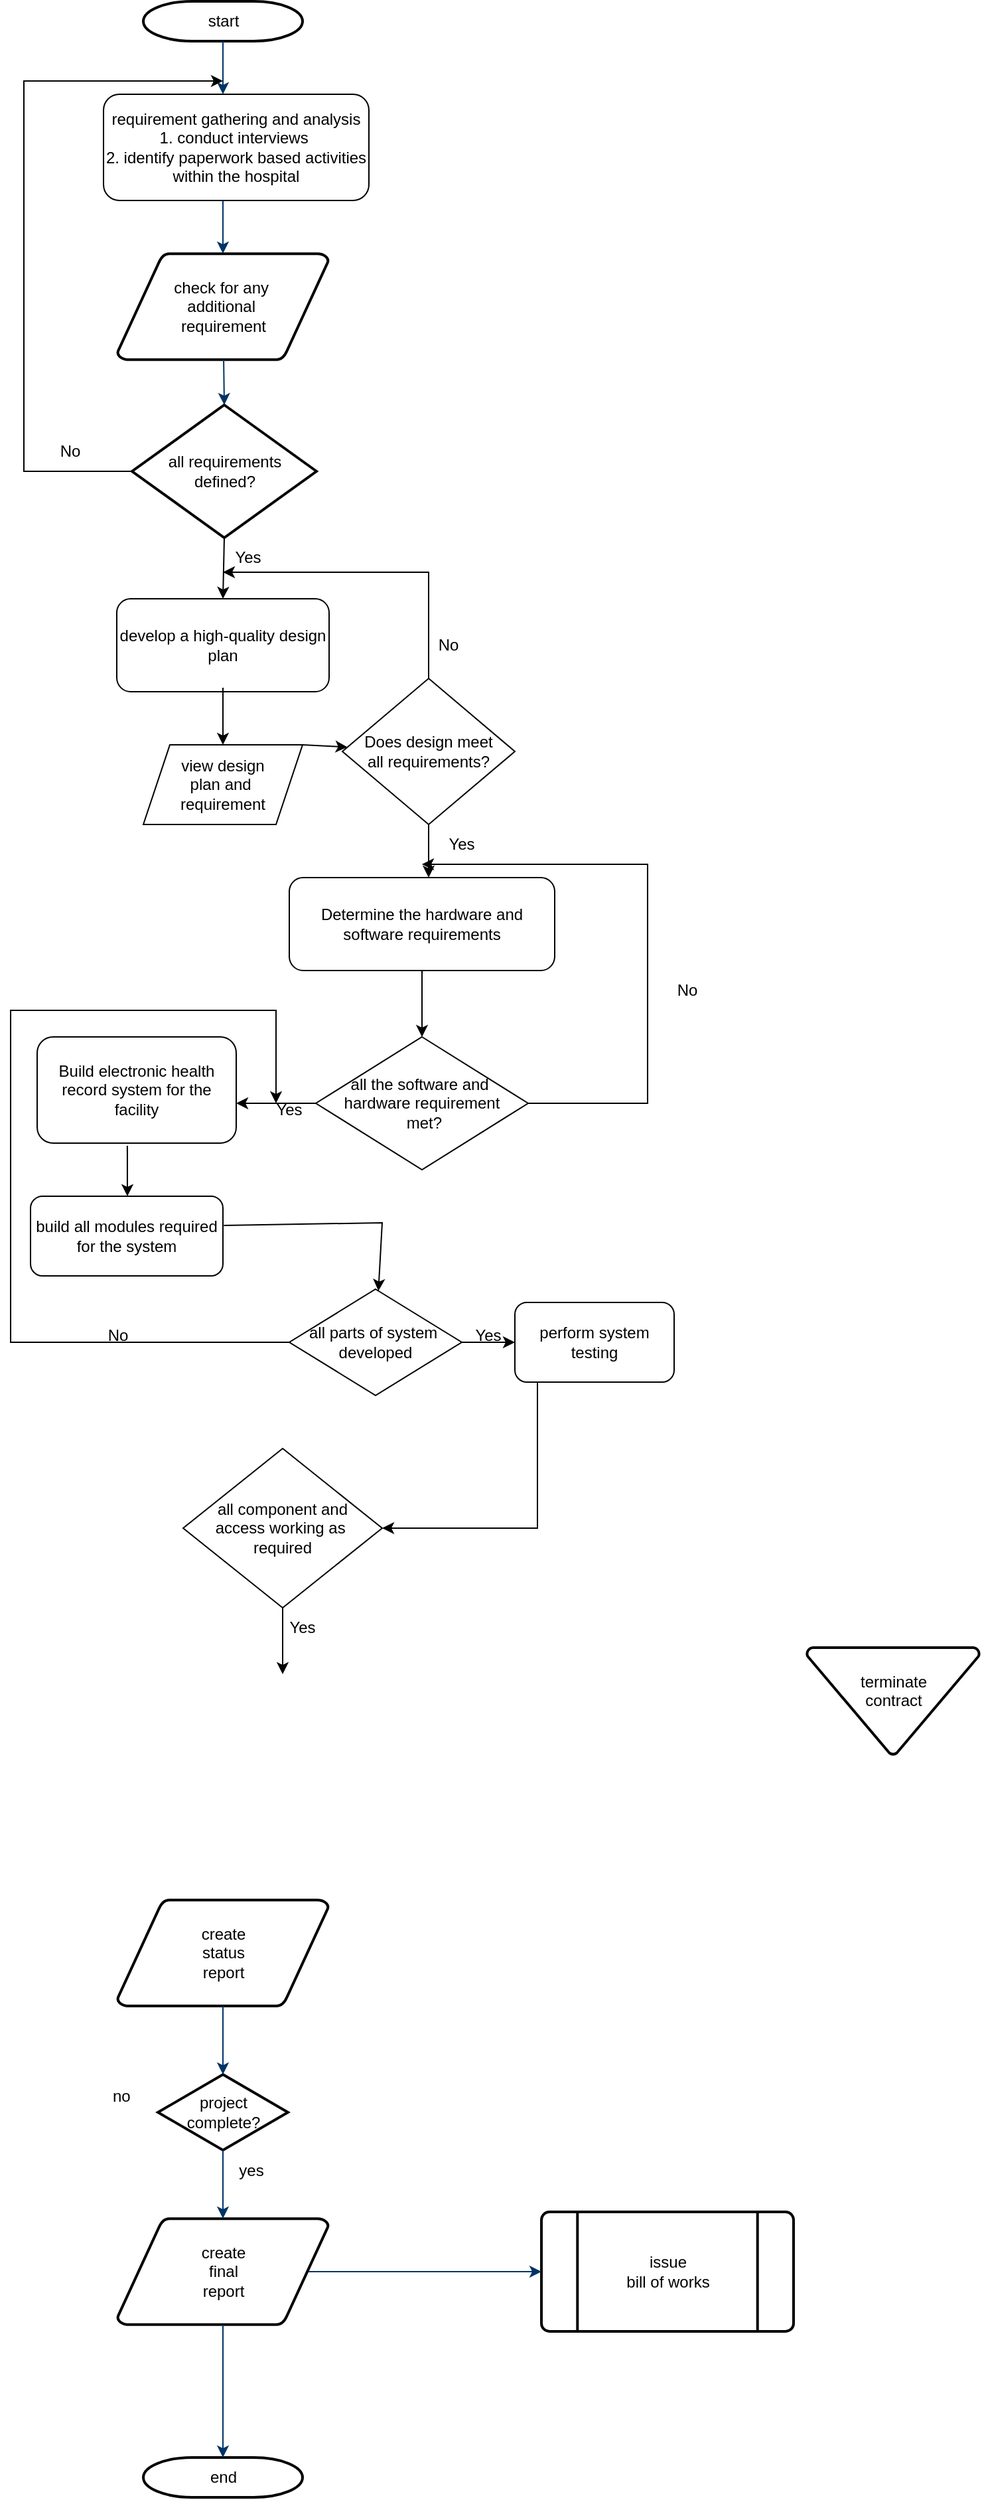 <mxfile version="21.0.6" type="github">
  <diagram id="6a731a19-8d31-9384-78a2-239565b7b9f0" name="Page-1">
    <mxGraphModel dx="794" dy="462" grid="1" gridSize="10" guides="1" tooltips="1" connect="1" arrows="1" fold="1" page="1" pageScale="1" pageWidth="1169" pageHeight="827" background="none" math="0" shadow="0">
      <root>
        <mxCell id="0" />
        <mxCell id="1" parent="0" />
        <mxCell id="2" value="start" style="shape=mxgraph.flowchart.terminator;strokeWidth=2;gradientColor=none;gradientDirection=north;fontStyle=0;html=1;" parent="1" vertex="1">
          <mxGeometry x="260" y="60" width="120" height="30" as="geometry" />
        </mxCell>
        <mxCell id="5" value="check for any&amp;nbsp;&lt;br&gt;additional&amp;nbsp;&lt;br&gt;requirement" style="shape=mxgraph.flowchart.data;strokeWidth=2;gradientColor=none;gradientDirection=north;fontStyle=0;html=1;" parent="1" vertex="1">
          <mxGeometry x="240.5" y="250" width="159" height="80" as="geometry" />
        </mxCell>
        <mxCell id="6" value="all requirements&lt;br&gt;defined?" style="shape=mxgraph.flowchart.decision;strokeWidth=2;gradientColor=none;gradientDirection=north;fontStyle=0;html=1;" parent="1" vertex="1">
          <mxGeometry x="251.5" y="364" width="139" height="100" as="geometry" />
        </mxCell>
        <mxCell id="7" style="fontStyle=1;strokeColor=#003366;strokeWidth=1;html=1;" parent="1" source="2" edge="1">
          <mxGeometry relative="1" as="geometry">
            <mxPoint x="320" y="130" as="targetPoint" />
          </mxGeometry>
        </mxCell>
        <mxCell id="8" style="fontStyle=1;strokeColor=#003366;strokeWidth=1;html=1;" parent="1" target="5" edge="1">
          <mxGeometry relative="1" as="geometry">
            <mxPoint x="320" y="210" as="sourcePoint" />
          </mxGeometry>
        </mxCell>
        <mxCell id="9" style="entryX=0.5;entryY=0;entryPerimeter=0;fontStyle=1;strokeColor=#003366;strokeWidth=1;html=1;" parent="1" source="5" target="6" edge="1">
          <mxGeometry relative="1" as="geometry" />
        </mxCell>
        <mxCell id="32" value="terminate&#xa;contract&#xa;" style="shape=mxgraph.flowchart.merge_or_storage;strokeWidth=2;gradientColor=none;gradientDirection=north;fontStyle=0;html=1;" parent="1" vertex="1">
          <mxGeometry x="760" y="1300" width="130" height="80.5" as="geometry" />
        </mxCell>
        <mxCell id="34" value="create&#xa;status&#xa;report" style="shape=mxgraph.flowchart.data;strokeWidth=2;gradientColor=none;gradientDirection=north;fontStyle=0;html=1;" parent="1" vertex="1">
          <mxGeometry x="240.5" y="1490" width="159" height="80" as="geometry" />
        </mxCell>
        <mxCell id="37" value="project&#xa;complete?" style="shape=mxgraph.flowchart.decision;strokeWidth=2;gradientColor=none;gradientDirection=north;fontStyle=0;html=1;" parent="1" vertex="1">
          <mxGeometry x="271" y="1621.5" width="98" height="57" as="geometry" />
        </mxCell>
        <mxCell id="38" value="create&#xa;final&#xa;report" style="shape=mxgraph.flowchart.data;strokeWidth=2;gradientColor=none;gradientDirection=north;fontStyle=0;html=1;" parent="1" vertex="1">
          <mxGeometry x="240.5" y="1730" width="159" height="80" as="geometry" />
        </mxCell>
        <mxCell id="39" value="issue&#xa;bill of works" style="shape=mxgraph.flowchart.predefined_process;strokeWidth=2;gradientColor=none;gradientDirection=north;fontStyle=0;html=1;" parent="1" vertex="1">
          <mxGeometry x="560" y="1725" width="190" height="90" as="geometry" />
        </mxCell>
        <mxCell id="40" value="end" style="shape=mxgraph.flowchart.terminator;strokeWidth=2;gradientColor=none;gradientDirection=north;fontStyle=0;html=1;" parent="1" vertex="1">
          <mxGeometry x="260" y="1910" width="120" height="30" as="geometry" />
        </mxCell>
        <mxCell id="41" value="" style="edgeStyle=elbowEdgeStyle;elbow=vertical;exitX=0.5;exitY=1;exitPerimeter=0;entryX=0.5;entryY=0;entryPerimeter=0;fontStyle=1;strokeColor=#003366;strokeWidth=1;html=1;" parent="1" source="34" target="37" edge="1">
          <mxGeometry width="100" height="100" as="geometry">
            <mxPoint y="100" as="sourcePoint" />
            <mxPoint x="100" as="targetPoint" />
          </mxGeometry>
        </mxCell>
        <mxCell id="42" value="" style="edgeStyle=elbowEdgeStyle;elbow=vertical;exitX=0.5;exitY=1;exitPerimeter=0;entryX=0.5;entryY=0;entryPerimeter=0;fontStyle=1;strokeColor=#003366;strokeWidth=1;html=1;" parent="1" source="37" target="38" edge="1">
          <mxGeometry width="100" height="100" as="geometry">
            <mxPoint y="100" as="sourcePoint" />
            <mxPoint x="100" as="targetPoint" />
          </mxGeometry>
        </mxCell>
        <mxCell id="43" value="" style="edgeStyle=elbowEdgeStyle;elbow=vertical;exitX=0.5;exitY=1;exitPerimeter=0;entryX=0.5;entryY=0;entryPerimeter=0;fontStyle=1;strokeColor=#003366;strokeWidth=1;html=1;" parent="1" source="38" target="40" edge="1">
          <mxGeometry width="100" height="100" as="geometry">
            <mxPoint y="100" as="sourcePoint" />
            <mxPoint x="100" as="targetPoint" />
          </mxGeometry>
        </mxCell>
        <mxCell id="44" value="" style="edgeStyle=elbowEdgeStyle;elbow=vertical;exitX=0.905;exitY=0.5;exitPerimeter=0;entryX=0;entryY=0.5;entryPerimeter=0;fontStyle=1;strokeColor=#003366;strokeWidth=1;html=1;" parent="1" source="38" target="39" edge="1">
          <mxGeometry width="100" height="100" as="geometry">
            <mxPoint y="100" as="sourcePoint" />
            <mxPoint x="100" as="targetPoint" />
          </mxGeometry>
        </mxCell>
        <mxCell id="53" value="yes" style="text;fontStyle=0;html=1;strokeColor=none;gradientColor=none;fillColor=none;strokeWidth=2;align=center;" parent="1" vertex="1">
          <mxGeometry x="321" y="1680" width="40" height="26" as="geometry" />
        </mxCell>
        <mxCell id="55" value="no" style="text;fontStyle=0;html=1;strokeColor=none;gradientColor=none;fillColor=none;strokeWidth=2;" parent="1" vertex="1">
          <mxGeometry x="235" y="1624" width="40" height="26" as="geometry" />
        </mxCell>
        <mxCell id="n7o8BsItlUeNYU8J1b4U-55" value="requirement gathering and analysis&lt;br&gt;1. conduct interviews&amp;nbsp;&lt;br&gt;2. identify paperwork based activities&lt;br&gt;within the hospital" style="rounded=1;whiteSpace=wrap;html=1;" vertex="1" parent="1">
          <mxGeometry x="230" y="130" width="200" height="80" as="geometry" />
        </mxCell>
        <mxCell id="n7o8BsItlUeNYU8J1b4U-56" value="" style="endArrow=classic;html=1;rounded=0;exitX=0;exitY=0.5;exitDx=0;exitDy=0;exitPerimeter=0;" edge="1" parent="1" source="6">
          <mxGeometry width="50" height="50" relative="1" as="geometry">
            <mxPoint x="250" y="410" as="sourcePoint" />
            <mxPoint x="320" y="120" as="targetPoint" />
            <Array as="points">
              <mxPoint x="170" y="414" />
              <mxPoint x="170" y="120" />
            </Array>
          </mxGeometry>
        </mxCell>
        <mxCell id="n7o8BsItlUeNYU8J1b4U-57" value="No" style="text;html=1;strokeColor=none;fillColor=none;align=center;verticalAlign=middle;whiteSpace=wrap;rounded=0;" vertex="1" parent="1">
          <mxGeometry x="175" y="384" width="60" height="30" as="geometry" />
        </mxCell>
        <mxCell id="n7o8BsItlUeNYU8J1b4U-58" value="" style="endArrow=classic;html=1;rounded=0;exitX=0.5;exitY=1;exitDx=0;exitDy=0;exitPerimeter=0;" edge="1" parent="1" source="6">
          <mxGeometry width="50" height="50" relative="1" as="geometry">
            <mxPoint x="290" y="490" as="sourcePoint" />
            <mxPoint x="320" y="510" as="targetPoint" />
          </mxGeometry>
        </mxCell>
        <mxCell id="n7o8BsItlUeNYU8J1b4U-59" value="Yes" style="text;html=1;strokeColor=none;fillColor=none;align=center;verticalAlign=middle;whiteSpace=wrap;rounded=0;" vertex="1" parent="1">
          <mxGeometry x="309" y="464" width="60" height="30" as="geometry" />
        </mxCell>
        <mxCell id="n7o8BsItlUeNYU8J1b4U-60" value="develop a high-quality design plan" style="rounded=1;whiteSpace=wrap;html=1;" vertex="1" parent="1">
          <mxGeometry x="240" y="510" width="160" height="70" as="geometry" />
        </mxCell>
        <mxCell id="n7o8BsItlUeNYU8J1b4U-62" value="" style="endArrow=classic;html=1;rounded=0;" edge="1" parent="1" target="n7o8BsItlUeNYU8J1b4U-63">
          <mxGeometry width="50" height="50" relative="1" as="geometry">
            <mxPoint x="320" y="577" as="sourcePoint" />
            <mxPoint x="320" y="637" as="targetPoint" />
          </mxGeometry>
        </mxCell>
        <mxCell id="n7o8BsItlUeNYU8J1b4U-63" value="view design&lt;br&gt;plan and&amp;nbsp;&lt;br&gt;requirement" style="shape=parallelogram;perimeter=parallelogramPerimeter;whiteSpace=wrap;html=1;fixedSize=1;" vertex="1" parent="1">
          <mxGeometry x="260" y="620" width="120" height="60" as="geometry" />
        </mxCell>
        <mxCell id="n7o8BsItlUeNYU8J1b4U-64" value="" style="endArrow=classic;html=1;rounded=0;exitX=1;exitY=0;exitDx=0;exitDy=0;" edge="1" parent="1" source="n7o8BsItlUeNYU8J1b4U-63" target="n7o8BsItlUeNYU8J1b4U-65">
          <mxGeometry width="50" height="50" relative="1" as="geometry">
            <mxPoint x="380" y="640" as="sourcePoint" />
            <mxPoint x="450" y="640" as="targetPoint" />
          </mxGeometry>
        </mxCell>
        <mxCell id="n7o8BsItlUeNYU8J1b4U-65" value="Does design meet&lt;br&gt;all requirements?" style="rhombus;whiteSpace=wrap;html=1;" vertex="1" parent="1">
          <mxGeometry x="410" y="570" width="130" height="110" as="geometry" />
        </mxCell>
        <mxCell id="n7o8BsItlUeNYU8J1b4U-66" value="" style="endArrow=classic;html=1;rounded=0;exitX=0.5;exitY=0;exitDx=0;exitDy=0;" edge="1" parent="1" source="n7o8BsItlUeNYU8J1b4U-65">
          <mxGeometry width="50" height="50" relative="1" as="geometry">
            <mxPoint x="460" y="550" as="sourcePoint" />
            <mxPoint x="320" y="490" as="targetPoint" />
            <Array as="points">
              <mxPoint x="475" y="490" />
            </Array>
          </mxGeometry>
        </mxCell>
        <mxCell id="n7o8BsItlUeNYU8J1b4U-67" value="No" style="text;html=1;strokeColor=none;fillColor=none;align=center;verticalAlign=middle;whiteSpace=wrap;rounded=0;" vertex="1" parent="1">
          <mxGeometry x="460" y="530" width="60" height="30" as="geometry" />
        </mxCell>
        <mxCell id="n7o8BsItlUeNYU8J1b4U-68" value="" style="endArrow=classic;html=1;rounded=0;exitX=0.5;exitY=1;exitDx=0;exitDy=0;" edge="1" parent="1" source="n7o8BsItlUeNYU8J1b4U-65">
          <mxGeometry width="50" height="50" relative="1" as="geometry">
            <mxPoint x="290" y="680" as="sourcePoint" />
            <mxPoint x="475" y="720" as="targetPoint" />
          </mxGeometry>
        </mxCell>
        <mxCell id="n7o8BsItlUeNYU8J1b4U-69" value="Yes" style="text;html=1;strokeColor=none;fillColor=none;align=center;verticalAlign=middle;whiteSpace=wrap;rounded=0;" vertex="1" parent="1">
          <mxGeometry x="470" y="680" width="60" height="30" as="geometry" />
        </mxCell>
        <mxCell id="n7o8BsItlUeNYU8J1b4U-70" value="Determine the hardware and software requirements" style="rounded=1;whiteSpace=wrap;html=1;" vertex="1" parent="1">
          <mxGeometry x="370" y="720" width="200" height="70" as="geometry" />
        </mxCell>
        <mxCell id="n7o8BsItlUeNYU8J1b4U-72" value="" style="endArrow=classic;html=1;rounded=0;exitX=0.5;exitY=1;exitDx=0;exitDy=0;" edge="1" parent="1" source="n7o8BsItlUeNYU8J1b4U-70">
          <mxGeometry width="50" height="50" relative="1" as="geometry">
            <mxPoint x="290" y="680" as="sourcePoint" />
            <mxPoint x="470" y="840" as="targetPoint" />
          </mxGeometry>
        </mxCell>
        <mxCell id="n7o8BsItlUeNYU8J1b4U-73" value="all the software and&amp;nbsp;&lt;br&gt;hardware requirement&lt;br&gt;&amp;nbsp;met?" style="rhombus;whiteSpace=wrap;html=1;" vertex="1" parent="1">
          <mxGeometry x="390" y="840" width="160" height="100" as="geometry" />
        </mxCell>
        <mxCell id="n7o8BsItlUeNYU8J1b4U-74" value="" style="endArrow=classic;html=1;rounded=0;exitX=1;exitY=0.5;exitDx=0;exitDy=0;entryX=0;entryY=1;entryDx=0;entryDy=0;" edge="1" parent="1" source="n7o8BsItlUeNYU8J1b4U-73" target="n7o8BsItlUeNYU8J1b4U-69">
          <mxGeometry width="50" height="50" relative="1" as="geometry">
            <mxPoint x="290" y="820" as="sourcePoint" />
            <mxPoint x="640" y="670" as="targetPoint" />
            <Array as="points">
              <mxPoint x="640" y="890" />
              <mxPoint x="640" y="710" />
            </Array>
          </mxGeometry>
        </mxCell>
        <mxCell id="n7o8BsItlUeNYU8J1b4U-75" value="No" style="text;html=1;strokeColor=none;fillColor=none;align=center;verticalAlign=middle;whiteSpace=wrap;rounded=0;" vertex="1" parent="1">
          <mxGeometry x="640" y="790" width="60" height="30" as="geometry" />
        </mxCell>
        <mxCell id="n7o8BsItlUeNYU8J1b4U-76" value="" style="endArrow=classic;html=1;rounded=0;exitX=0;exitY=0.5;exitDx=0;exitDy=0;" edge="1" parent="1" source="n7o8BsItlUeNYU8J1b4U-73">
          <mxGeometry width="50" height="50" relative="1" as="geometry">
            <mxPoint x="290" y="820" as="sourcePoint" />
            <mxPoint x="330" y="890" as="targetPoint" />
          </mxGeometry>
        </mxCell>
        <mxCell id="n7o8BsItlUeNYU8J1b4U-77" value="Yes" style="text;html=1;strokeColor=none;fillColor=none;align=center;verticalAlign=middle;whiteSpace=wrap;rounded=0;" vertex="1" parent="1">
          <mxGeometry x="339.5" y="880" width="60" height="30" as="geometry" />
        </mxCell>
        <mxCell id="n7o8BsItlUeNYU8J1b4U-78" value="Build electronic health record system for the facility" style="rounded=1;whiteSpace=wrap;html=1;" vertex="1" parent="1">
          <mxGeometry x="180" y="840" width="150" height="80" as="geometry" />
        </mxCell>
        <mxCell id="n7o8BsItlUeNYU8J1b4U-79" value="" style="endArrow=classic;html=1;rounded=0;exitX=0.453;exitY=1.025;exitDx=0;exitDy=0;exitPerimeter=0;" edge="1" parent="1" source="n7o8BsItlUeNYU8J1b4U-78">
          <mxGeometry width="50" height="50" relative="1" as="geometry">
            <mxPoint x="370" y="900" as="sourcePoint" />
            <mxPoint x="248" y="960" as="targetPoint" />
          </mxGeometry>
        </mxCell>
        <mxCell id="n7o8BsItlUeNYU8J1b4U-80" value="build all modules required for the system" style="rounded=1;whiteSpace=wrap;html=1;" vertex="1" parent="1">
          <mxGeometry x="175" y="960" width="145" height="60" as="geometry" />
        </mxCell>
        <mxCell id="n7o8BsItlUeNYU8J1b4U-81" value="" style="endArrow=classic;html=1;rounded=0;exitX=1.005;exitY=0.367;exitDx=0;exitDy=0;exitPerimeter=0;" edge="1" parent="1" source="n7o8BsItlUeNYU8J1b4U-80" target="n7o8BsItlUeNYU8J1b4U-82">
          <mxGeometry width="50" height="50" relative="1" as="geometry">
            <mxPoint x="370" y="890" as="sourcePoint" />
            <mxPoint x="440" y="1040" as="targetPoint" />
            <Array as="points">
              <mxPoint x="440" y="980" />
            </Array>
          </mxGeometry>
        </mxCell>
        <mxCell id="n7o8BsItlUeNYU8J1b4U-82" value="all parts of system&amp;nbsp;&lt;br&gt;developed" style="rhombus;whiteSpace=wrap;html=1;" vertex="1" parent="1">
          <mxGeometry x="370" y="1030" width="130" height="80" as="geometry" />
        </mxCell>
        <mxCell id="n7o8BsItlUeNYU8J1b4U-83" value="" style="endArrow=classic;html=1;rounded=0;exitX=0;exitY=0.5;exitDx=0;exitDy=0;" edge="1" parent="1" source="n7o8BsItlUeNYU8J1b4U-82">
          <mxGeometry width="50" height="50" relative="1" as="geometry">
            <mxPoint x="370" y="1090" as="sourcePoint" />
            <mxPoint x="360" y="890" as="targetPoint" />
            <Array as="points">
              <mxPoint x="160" y="1070" />
              <mxPoint x="160" y="820" />
              <mxPoint x="360" y="820" />
              <mxPoint x="360" y="850" />
            </Array>
          </mxGeometry>
        </mxCell>
        <mxCell id="n7o8BsItlUeNYU8J1b4U-84" value="No" style="text;html=1;strokeColor=none;fillColor=none;align=center;verticalAlign=middle;whiteSpace=wrap;rounded=0;" vertex="1" parent="1">
          <mxGeometry x="211" y="1050" width="60" height="30" as="geometry" />
        </mxCell>
        <mxCell id="n7o8BsItlUeNYU8J1b4U-85" value="" style="endArrow=classic;html=1;rounded=0;exitX=1;exitY=0.5;exitDx=0;exitDy=0;" edge="1" parent="1" source="n7o8BsItlUeNYU8J1b4U-82">
          <mxGeometry width="50" height="50" relative="1" as="geometry">
            <mxPoint x="370" y="1100" as="sourcePoint" />
            <mxPoint x="540" y="1070" as="targetPoint" />
          </mxGeometry>
        </mxCell>
        <mxCell id="n7o8BsItlUeNYU8J1b4U-86" value="perform system testing&lt;br&gt;" style="rounded=1;whiteSpace=wrap;html=1;" vertex="1" parent="1">
          <mxGeometry x="540" y="1040" width="120" height="60" as="geometry" />
        </mxCell>
        <mxCell id="n7o8BsItlUeNYU8J1b4U-87" value="Yes" style="text;html=1;strokeColor=none;fillColor=none;align=center;verticalAlign=middle;whiteSpace=wrap;rounded=0;" vertex="1" parent="1">
          <mxGeometry x="490" y="1050" width="60" height="30" as="geometry" />
        </mxCell>
        <mxCell id="n7o8BsItlUeNYU8J1b4U-88" value="all component and &lt;br&gt;access working as&amp;nbsp;&lt;br&gt;required&lt;br&gt;" style="rhombus;whiteSpace=wrap;html=1;" vertex="1" parent="1">
          <mxGeometry x="290" y="1150" width="150" height="120" as="geometry" />
        </mxCell>
        <mxCell id="n7o8BsItlUeNYU8J1b4U-89" value="" style="endArrow=classic;html=1;rounded=0;entryX=1;entryY=0.5;entryDx=0;entryDy=0;" edge="1" parent="1" target="n7o8BsItlUeNYU8J1b4U-88">
          <mxGeometry width="50" height="50" relative="1" as="geometry">
            <mxPoint x="557" y="1100" as="sourcePoint" />
            <mxPoint x="420" y="1170" as="targetPoint" />
            <Array as="points">
              <mxPoint x="557" y="1210" />
            </Array>
          </mxGeometry>
        </mxCell>
        <mxCell id="n7o8BsItlUeNYU8J1b4U-90" value="" style="endArrow=classic;html=1;rounded=0;exitX=0.5;exitY=1;exitDx=0;exitDy=0;" edge="1" parent="1" source="n7o8BsItlUeNYU8J1b4U-88">
          <mxGeometry width="50" height="50" relative="1" as="geometry">
            <mxPoint x="370" y="1220" as="sourcePoint" />
            <mxPoint x="365" y="1320" as="targetPoint" />
          </mxGeometry>
        </mxCell>
        <mxCell id="n7o8BsItlUeNYU8J1b4U-91" value="Yes" style="text;html=1;strokeColor=none;fillColor=none;align=center;verticalAlign=middle;whiteSpace=wrap;rounded=0;" vertex="1" parent="1">
          <mxGeometry x="350" y="1270" width="60" height="30" as="geometry" />
        </mxCell>
      </root>
    </mxGraphModel>
  </diagram>
</mxfile>
